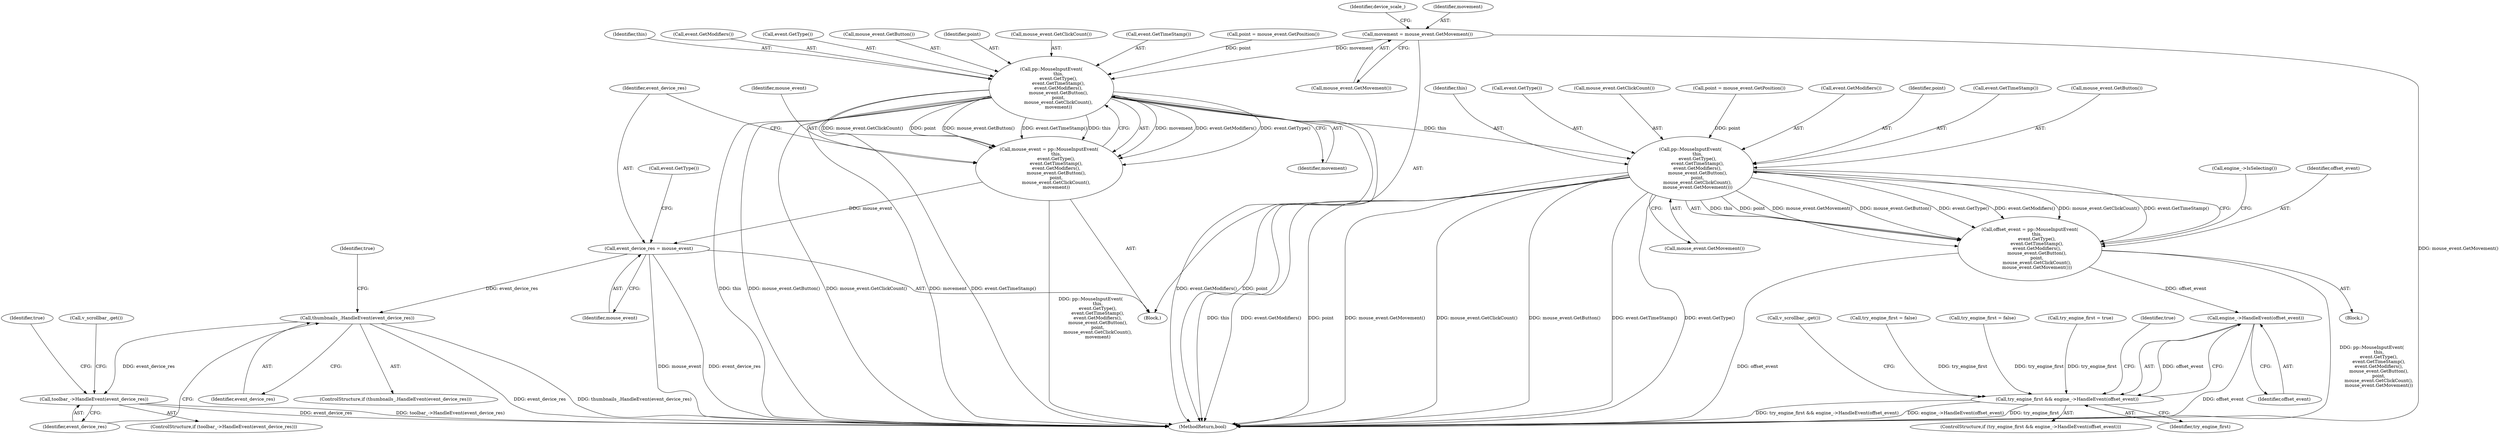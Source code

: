 digraph "0_Chrome_9b04ffd8e7a07e9b2947fe5b71acf85dff38a63f@API" {
"1000115" [label="(Call,movement = mouse_event.GetMovement())"];
"1000128" [label="(Call,pp::MouseInputEvent(\n          this,\n          event.GetType(),\n          event.GetTimeStamp(),\n          event.GetModifiers(),\n          mouse_event.GetButton(),\n          point,\n          mouse_event.GetClickCount(),\n          movement))"];
"1000126" [label="(Call,mouse_event = pp::MouseInputEvent(\n          this,\n          event.GetType(),\n          event.GetTimeStamp(),\n          event.GetModifiers(),\n          mouse_event.GetButton(),\n          point,\n          mouse_event.GetClickCount(),\n          movement))"];
"1000137" [label="(Call,event_device_res = mouse_event)"];
"1000170" [label="(Call,thumbnails_.HandleEvent(event_device_res))"];
"1000175" [label="(Call,toolbar_->HandleEvent(event_device_res))"];
"1000247" [label="(Call,pp::MouseInputEvent(\n          this,\n          event.GetType(),\n          event.GetTimeStamp(),\n          event.GetModifiers(),\n          mouse_event.GetButton(),\n          point,\n          mouse_event.GetClickCount(),\n          mouse_event.GetMovement()))"];
"1000245" [label="(Call,offset_event = pp::MouseInputEvent(\n          this,\n          event.GetType(),\n          event.GetTimeStamp(),\n          event.GetModifiers(),\n          mouse_event.GetButton(),\n          point,\n          mouse_event.GetClickCount(),\n          mouse_event.GetMovement()))"];
"1000304" [label="(Call,engine_->HandleEvent(offset_event))"];
"1000302" [label="(Call,try_engine_first && engine_->HandleEvent(offset_event))"];
"1000571" [label="(MethodReturn,bool)"];
"1000171" [label="(Identifier,event_device_res)"];
"1000253" [label="(Identifier,point)"];
"1000134" [label="(Identifier,point)"];
"1000250" [label="(Call,event.GetTimeStamp())"];
"1000119" [label="(Identifier,device_scale_)"];
"1000252" [label="(Call,mouse_event.GetButton())"];
"1000126" [label="(Call,mouse_event = pp::MouseInputEvent(\n          this,\n          event.GetType(),\n          event.GetTimeStamp(),\n          event.GetModifiers(),\n          mouse_event.GetButton(),\n          point,\n          mouse_event.GetClickCount(),\n          movement))"];
"1000135" [label="(Call,mouse_event.GetClickCount())"];
"1000302" [label="(Call,try_engine_first && engine_->HandleEvent(offset_event))"];
"1000127" [label="(Identifier,mouse_event)"];
"1000310" [label="(Call,v_scrollbar_.get())"];
"1000248" [label="(Identifier,this)"];
"1000131" [label="(Call,event.GetTimeStamp())"];
"1000143" [label="(Call,event.GetType())"];
"1000249" [label="(Call,event.GetType())"];
"1000174" [label="(ControlStructure,if (toolbar_->HandleEvent(event_device_res)))"];
"1000255" [label="(Call,mouse_event.GetMovement())"];
"1000254" [label="(Call,mouse_event.GetClickCount())"];
"1000109" [label="(Block,)"];
"1000170" [label="(Call,thumbnails_.HandleEvent(event_device_res))"];
"1000303" [label="(Identifier,try_engine_first)"];
"1000181" [label="(Call,v_scrollbar_.get())"];
"1000128" [label="(Call,pp::MouseInputEvent(\n          this,\n          event.GetType(),\n          event.GetTimeStamp(),\n          event.GetModifiers(),\n          mouse_event.GetButton(),\n          point,\n          mouse_event.GetClickCount(),\n          movement))"];
"1000246" [label="(Identifier,offset_event)"];
"1000295" [label="(Call,try_engine_first = false)"];
"1000258" [label="(Call,engine_->IsSelecting())"];
"1000173" [label="(Identifier,true)"];
"1000136" [label="(Identifier,movement)"];
"1000176" [label="(Identifier,event_device_res)"];
"1000268" [label="(Call,try_engine_first = false)"];
"1000223" [label="(Call,try_engine_first = true)"];
"1000111" [label="(Call,point = mouse_event.GetPosition())"];
"1000234" [label="(Block,)"];
"1000238" [label="(Call,point = mouse_event.GetPosition())"];
"1000129" [label="(Identifier,this)"];
"1000138" [label="(Identifier,event_device_res)"];
"1000137" [label="(Call,event_device_res = mouse_event)"];
"1000169" [label="(ControlStructure,if (thumbnails_.HandleEvent(event_device_res)))"];
"1000178" [label="(Identifier,true)"];
"1000139" [label="(Identifier,mouse_event)"];
"1000132" [label="(Call,event.GetModifiers())"];
"1000115" [label="(Call,movement = mouse_event.GetMovement())"];
"1000247" [label="(Call,pp::MouseInputEvent(\n          this,\n          event.GetType(),\n          event.GetTimeStamp(),\n          event.GetModifiers(),\n          mouse_event.GetButton(),\n          point,\n          mouse_event.GetClickCount(),\n          mouse_event.GetMovement()))"];
"1000301" [label="(ControlStructure,if (try_engine_first && engine_->HandleEvent(offset_event)))"];
"1000175" [label="(Call,toolbar_->HandleEvent(event_device_res))"];
"1000116" [label="(Identifier,movement)"];
"1000117" [label="(Call,mouse_event.GetMovement())"];
"1000130" [label="(Call,event.GetType())"];
"1000133" [label="(Call,mouse_event.GetButton())"];
"1000305" [label="(Identifier,offset_event)"];
"1000251" [label="(Call,event.GetModifiers())"];
"1000307" [label="(Identifier,true)"];
"1000304" [label="(Call,engine_->HandleEvent(offset_event))"];
"1000245" [label="(Call,offset_event = pp::MouseInputEvent(\n          this,\n          event.GetType(),\n          event.GetTimeStamp(),\n          event.GetModifiers(),\n          mouse_event.GetButton(),\n          point,\n          mouse_event.GetClickCount(),\n          mouse_event.GetMovement()))"];
"1000115" -> "1000109"  [label="AST: "];
"1000115" -> "1000117"  [label="CFG: "];
"1000116" -> "1000115"  [label="AST: "];
"1000117" -> "1000115"  [label="AST: "];
"1000119" -> "1000115"  [label="CFG: "];
"1000115" -> "1000571"  [label="DDG: mouse_event.GetMovement()"];
"1000115" -> "1000128"  [label="DDG: movement"];
"1000128" -> "1000126"  [label="AST: "];
"1000128" -> "1000136"  [label="CFG: "];
"1000129" -> "1000128"  [label="AST: "];
"1000130" -> "1000128"  [label="AST: "];
"1000131" -> "1000128"  [label="AST: "];
"1000132" -> "1000128"  [label="AST: "];
"1000133" -> "1000128"  [label="AST: "];
"1000134" -> "1000128"  [label="AST: "];
"1000135" -> "1000128"  [label="AST: "];
"1000136" -> "1000128"  [label="AST: "];
"1000126" -> "1000128"  [label="CFG: "];
"1000128" -> "1000571"  [label="DDG: event.GetModifiers()"];
"1000128" -> "1000571"  [label="DDG: point"];
"1000128" -> "1000571"  [label="DDG: this"];
"1000128" -> "1000571"  [label="DDG: mouse_event.GetButton()"];
"1000128" -> "1000571"  [label="DDG: mouse_event.GetClickCount()"];
"1000128" -> "1000571"  [label="DDG: movement"];
"1000128" -> "1000571"  [label="DDG: event.GetTimeStamp()"];
"1000128" -> "1000126"  [label="DDG: movement"];
"1000128" -> "1000126"  [label="DDG: event.GetModifiers()"];
"1000128" -> "1000126"  [label="DDG: event.GetType()"];
"1000128" -> "1000126"  [label="DDG: mouse_event.GetClickCount()"];
"1000128" -> "1000126"  [label="DDG: point"];
"1000128" -> "1000126"  [label="DDG: mouse_event.GetButton()"];
"1000128" -> "1000126"  [label="DDG: event.GetTimeStamp()"];
"1000128" -> "1000126"  [label="DDG: this"];
"1000111" -> "1000128"  [label="DDG: point"];
"1000128" -> "1000247"  [label="DDG: this"];
"1000126" -> "1000109"  [label="AST: "];
"1000127" -> "1000126"  [label="AST: "];
"1000138" -> "1000126"  [label="CFG: "];
"1000126" -> "1000571"  [label="DDG: pp::MouseInputEvent(\n          this,\n          event.GetType(),\n          event.GetTimeStamp(),\n          event.GetModifiers(),\n          mouse_event.GetButton(),\n          point,\n          mouse_event.GetClickCount(),\n          movement)"];
"1000126" -> "1000137"  [label="DDG: mouse_event"];
"1000137" -> "1000109"  [label="AST: "];
"1000137" -> "1000139"  [label="CFG: "];
"1000138" -> "1000137"  [label="AST: "];
"1000139" -> "1000137"  [label="AST: "];
"1000143" -> "1000137"  [label="CFG: "];
"1000137" -> "1000571"  [label="DDG: mouse_event"];
"1000137" -> "1000571"  [label="DDG: event_device_res"];
"1000137" -> "1000170"  [label="DDG: event_device_res"];
"1000170" -> "1000169"  [label="AST: "];
"1000170" -> "1000171"  [label="CFG: "];
"1000171" -> "1000170"  [label="AST: "];
"1000173" -> "1000170"  [label="CFG: "];
"1000176" -> "1000170"  [label="CFG: "];
"1000170" -> "1000571"  [label="DDG: event_device_res"];
"1000170" -> "1000571"  [label="DDG: thumbnails_.HandleEvent(event_device_res)"];
"1000170" -> "1000175"  [label="DDG: event_device_res"];
"1000175" -> "1000174"  [label="AST: "];
"1000175" -> "1000176"  [label="CFG: "];
"1000176" -> "1000175"  [label="AST: "];
"1000178" -> "1000175"  [label="CFG: "];
"1000181" -> "1000175"  [label="CFG: "];
"1000175" -> "1000571"  [label="DDG: event_device_res"];
"1000175" -> "1000571"  [label="DDG: toolbar_->HandleEvent(event_device_res)"];
"1000247" -> "1000245"  [label="AST: "];
"1000247" -> "1000255"  [label="CFG: "];
"1000248" -> "1000247"  [label="AST: "];
"1000249" -> "1000247"  [label="AST: "];
"1000250" -> "1000247"  [label="AST: "];
"1000251" -> "1000247"  [label="AST: "];
"1000252" -> "1000247"  [label="AST: "];
"1000253" -> "1000247"  [label="AST: "];
"1000254" -> "1000247"  [label="AST: "];
"1000255" -> "1000247"  [label="AST: "];
"1000245" -> "1000247"  [label="CFG: "];
"1000247" -> "1000571"  [label="DDG: this"];
"1000247" -> "1000571"  [label="DDG: event.GetModifiers()"];
"1000247" -> "1000571"  [label="DDG: point"];
"1000247" -> "1000571"  [label="DDG: mouse_event.GetMovement()"];
"1000247" -> "1000571"  [label="DDG: mouse_event.GetClickCount()"];
"1000247" -> "1000571"  [label="DDG: mouse_event.GetButton()"];
"1000247" -> "1000571"  [label="DDG: event.GetTimeStamp()"];
"1000247" -> "1000571"  [label="DDG: event.GetType()"];
"1000247" -> "1000245"  [label="DDG: this"];
"1000247" -> "1000245"  [label="DDG: point"];
"1000247" -> "1000245"  [label="DDG: mouse_event.GetMovement()"];
"1000247" -> "1000245"  [label="DDG: mouse_event.GetButton()"];
"1000247" -> "1000245"  [label="DDG: event.GetType()"];
"1000247" -> "1000245"  [label="DDG: event.GetModifiers()"];
"1000247" -> "1000245"  [label="DDG: mouse_event.GetClickCount()"];
"1000247" -> "1000245"  [label="DDG: event.GetTimeStamp()"];
"1000238" -> "1000247"  [label="DDG: point"];
"1000245" -> "1000234"  [label="AST: "];
"1000246" -> "1000245"  [label="AST: "];
"1000258" -> "1000245"  [label="CFG: "];
"1000245" -> "1000571"  [label="DDG: offset_event"];
"1000245" -> "1000571"  [label="DDG: pp::MouseInputEvent(\n          this,\n          event.GetType(),\n          event.GetTimeStamp(),\n          event.GetModifiers(),\n          mouse_event.GetButton(),\n          point,\n          mouse_event.GetClickCount(),\n          mouse_event.GetMovement())"];
"1000245" -> "1000304"  [label="DDG: offset_event"];
"1000304" -> "1000302"  [label="AST: "];
"1000304" -> "1000305"  [label="CFG: "];
"1000305" -> "1000304"  [label="AST: "];
"1000302" -> "1000304"  [label="CFG: "];
"1000304" -> "1000571"  [label="DDG: offset_event"];
"1000304" -> "1000302"  [label="DDG: offset_event"];
"1000302" -> "1000301"  [label="AST: "];
"1000302" -> "1000303"  [label="CFG: "];
"1000303" -> "1000302"  [label="AST: "];
"1000307" -> "1000302"  [label="CFG: "];
"1000310" -> "1000302"  [label="CFG: "];
"1000302" -> "1000571"  [label="DDG: engine_->HandleEvent(offset_event)"];
"1000302" -> "1000571"  [label="DDG: try_engine_first"];
"1000302" -> "1000571"  [label="DDG: try_engine_first && engine_->HandleEvent(offset_event)"];
"1000295" -> "1000302"  [label="DDG: try_engine_first"];
"1000268" -> "1000302"  [label="DDG: try_engine_first"];
"1000223" -> "1000302"  [label="DDG: try_engine_first"];
}
